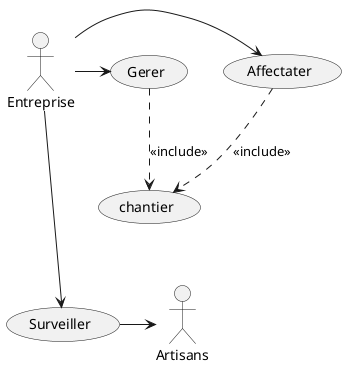 @startuml TD5-1

usecase a as "Affectater"
usecase s as "Surveiller"
usecase g as "Gerer"
usecase c as "chantier"

actor Artisans
actor Entreprise 

'Pour aligner les 2 acteurs :
c -[hidden]-> s

Entreprise -> s
s -> Artisans

Entreprise -> a
a ..> c : <<include>>

Entreprise ->g
g ..> c : <<include>>


@enduml